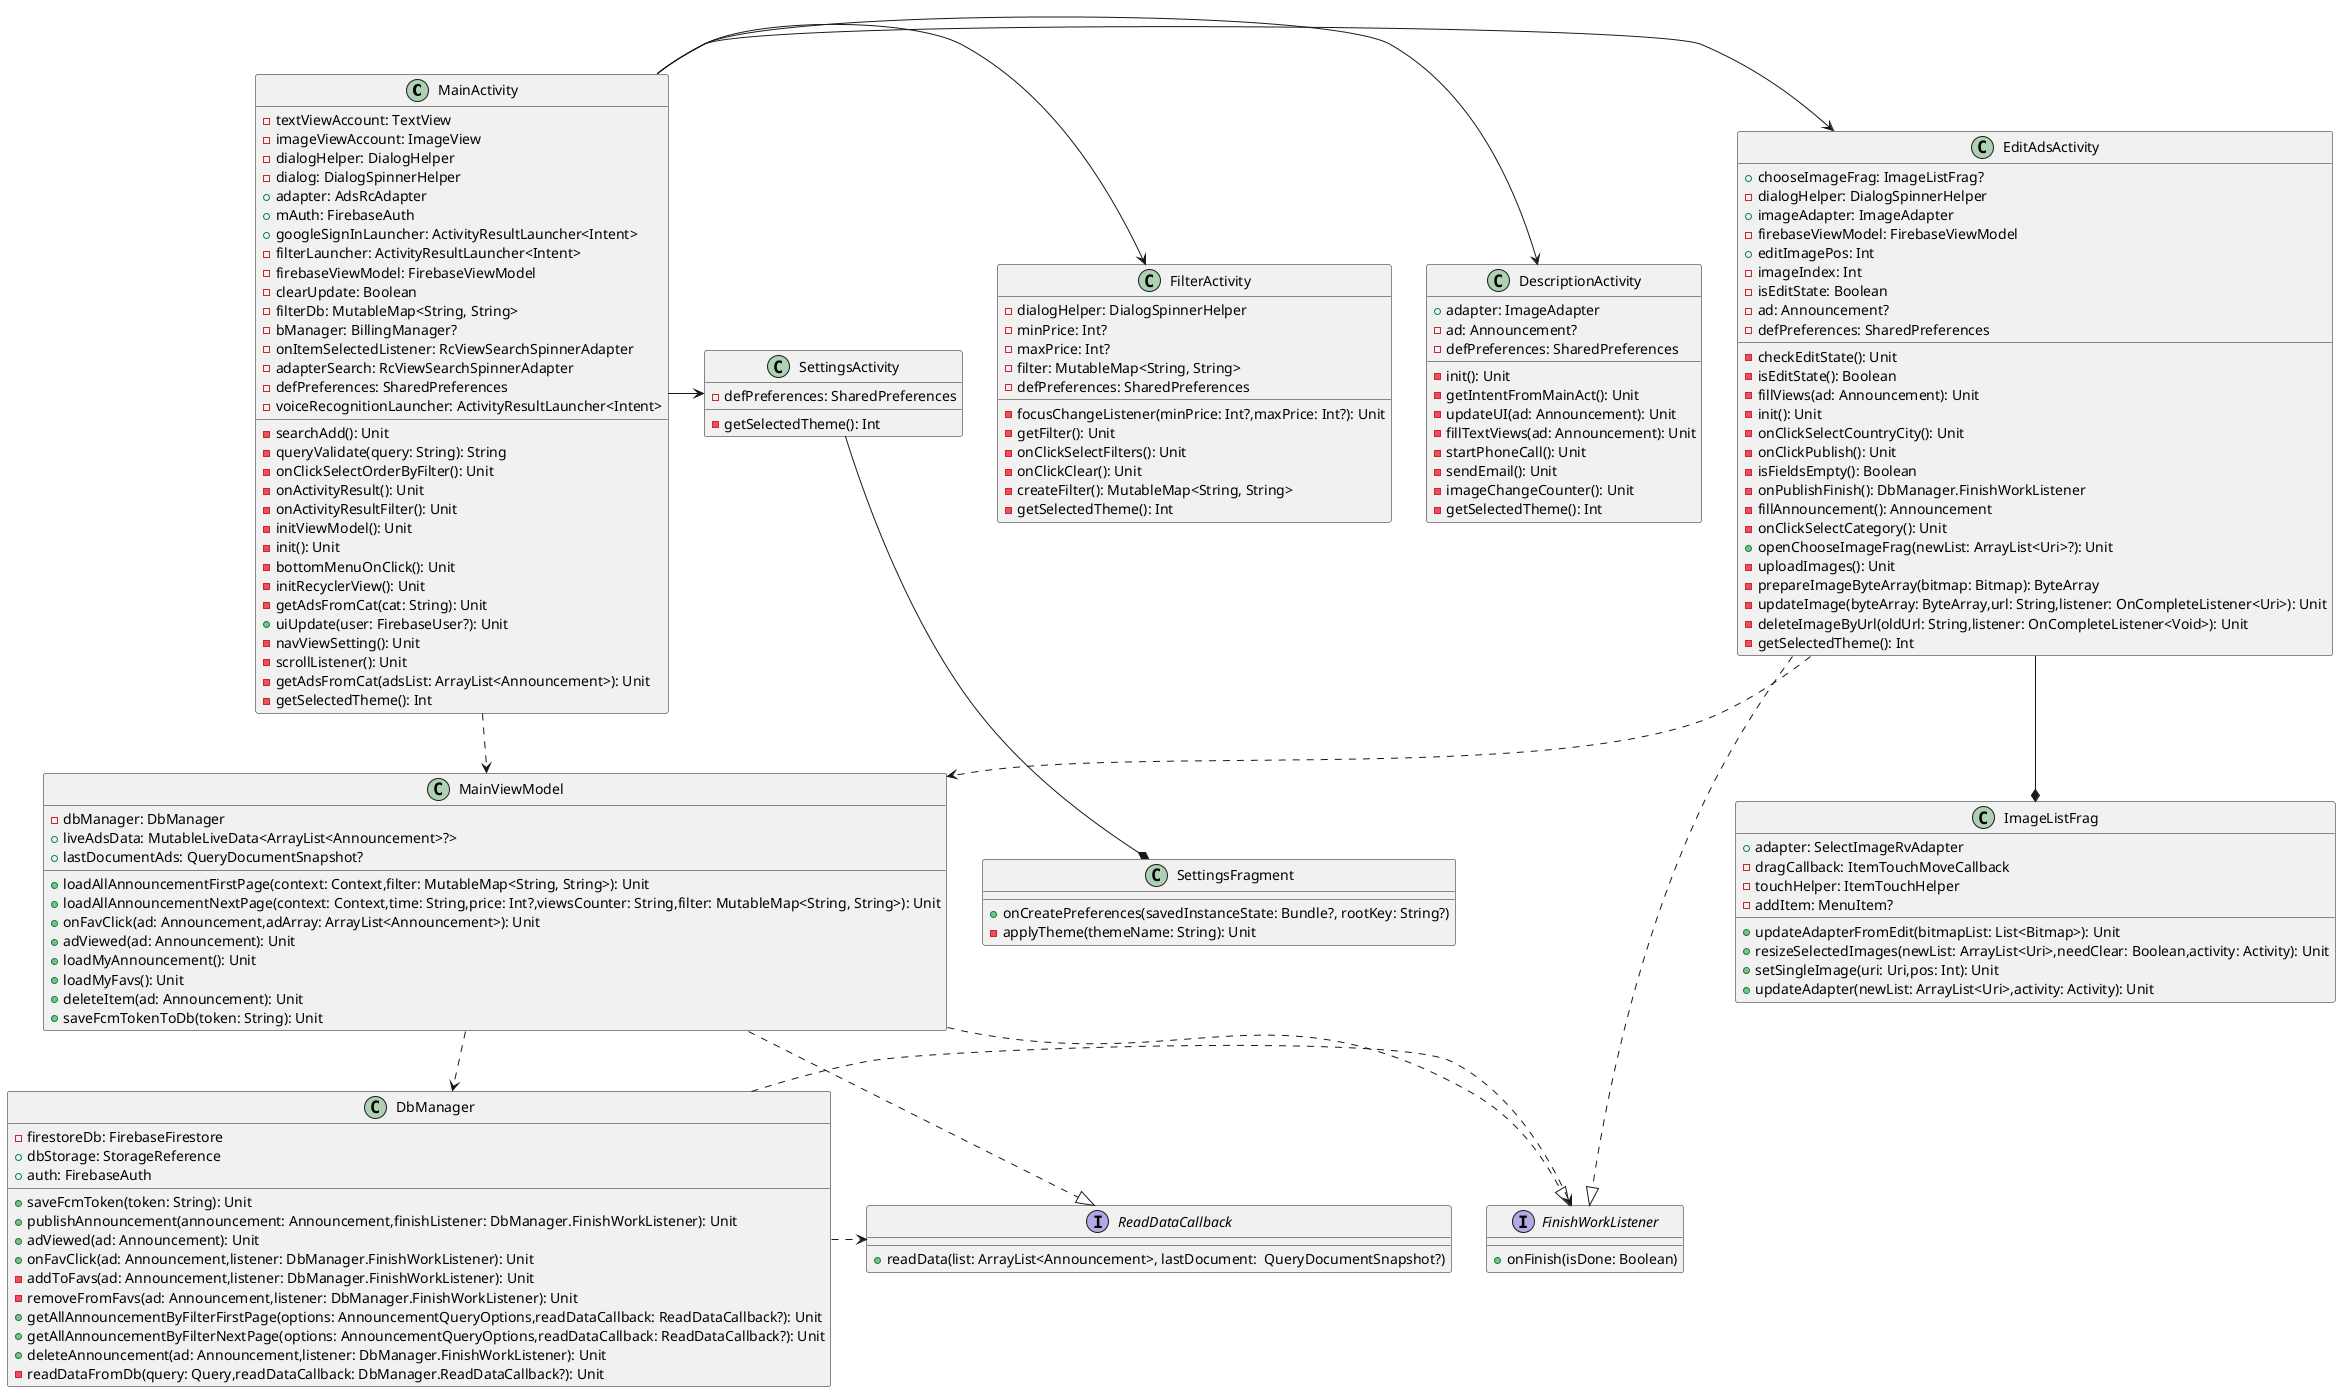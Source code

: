 @startuml
'https://plantuml.com/class-diagram

MainActivity ..> MainViewModel
MainActivity -> FilterActivity
MainActivity -> DescriptionActivity
MainActivity -> EditAdsActivity
MainActivity -> SettingsActivity
MainViewModel ..> DbManager
MainViewModel ..|> ReadDataCallback
MainViewModel ..|> FinishWorkListener
EditAdsActivity ..|> FinishWorkListener
EditAdsActivity --* ImageListFrag
EditAdsActivity ..> MainViewModel
DbManager .> ReadDataCallback
DbManager .> FinishWorkListener
SettingsActivity --* SettingsFragment


class MainViewModel{
    - dbManager: DbManager
    + liveAdsData: MutableLiveData<ArrayList<Announcement>?>
    + lastDocumentAds: QueryDocumentSnapshot?

    + loadAllAnnouncementFirstPage(context: Context,filter: MutableMap<String, String>): Unit
    + loadAllAnnouncementNextPage(context: Context,time: String,price: Int?,viewsCounter: String,filter: MutableMap<String, String>): Unit
    + onFavClick(ad: Announcement,adArray: ArrayList<Announcement>): Unit
    + adViewed(ad: Announcement): Unit
    + loadMyAnnouncement(): Unit
    + loadMyFavs(): Unit
    + deleteItem(ad: Announcement): Unit
    + saveFcmTokenToDb(token: String): Unit
}

class DbManager {
    - firestoreDb: FirebaseFirestore
    + dbStorage: StorageReference
    + auth: FirebaseAuth

    + saveFcmToken(token: String): Unit
    + publishAnnouncement(announcement: Announcement,finishListener: DbManager.FinishWorkListener): Unit
    + adViewed(ad: Announcement): Unit
    + onFavClick(ad: Announcement,listener: DbManager.FinishWorkListener): Unit
    - addToFavs(ad: Announcement,listener: DbManager.FinishWorkListener): Unit
    - removeFromFavs(ad: Announcement,listener: DbManager.FinishWorkListener): Unit
    + getAllAnnouncementByFilterFirstPage(options: AnnouncementQueryOptions,readDataCallback: ReadDataCallback?): Unit
    + getAllAnnouncementByFilterNextPage(options: AnnouncementQueryOptions,readDataCallback: ReadDataCallback?): Unit
    + deleteAnnouncement(ad: Announcement,listener: DbManager.FinishWorkListener): Unit
    - readDataFromDb(query: Query,readDataCallback: DbManager.ReadDataCallback?): Unit
}

class MainActivity  {
    - textViewAccount: TextView
    - imageViewAccount: ImageView
    - dialogHelper: DialogHelper
    - dialog: DialogSpinnerHelper
    + adapter: AdsRcAdapter
    + mAuth: FirebaseAuth
    + googleSignInLauncher: ActivityResultLauncher<Intent>
    - filterLauncher: ActivityResultLauncher<Intent>
    - firebaseViewModel: FirebaseViewModel
    - clearUpdate: Boolean
    - filterDb: MutableMap<String, String>
    - bManager: BillingManager?
    - onItemSelectedListener: RcViewSearchSpinnerAdapter
    - adapterSearch: RcViewSearchSpinnerAdapter
    - defPreferences: SharedPreferences
    - searchAdd(): Unit
    - queryValidate(query: String): String
    - onClickSelectOrderByFilter(): Unit
    - voiceRecognitionLauncher: ActivityResultLauncher<Intent>
    - onActivityResult(): Unit
    - onActivityResultFilter(): Unit
    - initViewModel(): Unit
    - init(): Unit
    - bottomMenuOnClick(): Unit
    - initRecyclerView(): Unit
    - getAdsFromCat(cat: String): Unit
    + uiUpdate(user: FirebaseUser?): Unit
    - navViewSetting(): Unit
    - scrollListener(): Unit
    - getAdsFromCat(adsList: ArrayList<Announcement>): Unit
    - getSelectedTheme(): Int
}

    interface ReadDataCallback {
        + readData(list: ArrayList<Announcement>, lastDocument:  QueryDocumentSnapshot?)
    }

    interface FinishWorkListener {
        + onFinish(isDone: Boolean)
    }

class EditAdsActivity  {
    + chooseImageFrag: ImageListFrag?
    - dialogHelper: DialogSpinnerHelper
    + imageAdapter: ImageAdapter
    - firebaseViewModel: FirebaseViewModel
    + editImagePos: Int
    - imageIndex: Int
    - isEditState: Boolean
    - ad: Announcement?
    - defPreferences: SharedPreferences
    - checkEditState(): Unit
    - isEditState(): Boolean
    - fillViews(ad: Announcement): Unit
    - init(): Unit
    - onClickSelectCountryCity(): Unit
    - onClickPublish(): Unit
    - isFieldsEmpty(): Boolean
    - onPublishFinish(): DbManager.FinishWorkListener
    - fillAnnouncement(): Announcement
    - onClickSelectCategory(): Unit
    + openChooseImageFrag(newList: ArrayList<Uri>?): Unit
    - uploadImages(): Unit
    - prepareImageByteArray(bitmap: Bitmap): ByteArray
    - updateImage(byteArray: ByteArray,url: String,listener: OnCompleteListener<Uri>): Unit
    - deleteImageByUrl(oldUrl: String,listener: OnCompleteListener<Void>): Unit
    - getSelectedTheme(): Int
}

class FilterActivity  {
    - dialogHelper: DialogSpinnerHelper
    - minPrice: Int?
    - maxPrice: Int?
    - filter: MutableMap<String, String>
    - defPreferences: SharedPreferences
    - focusChangeListener(minPrice: Int?,maxPrice: Int?): Unit
    - getFilter(): Unit
    - onClickSelectFilters(): Unit
    - onClickClear(): Unit
    - createFilter(): MutableMap<String, String>
    - getSelectedTheme(): Int
}

class DescriptionActivity  {
    + adapter: ImageAdapter
    - ad: Announcement?
    - defPreferences: SharedPreferences
    - init(): Unit
    - getIntentFromMainAct(): Unit
    - updateUI(ad: Announcement): Unit
    - fillTextViews(ad: Announcement): Unit
    - startPhoneCall(): Unit
    - sendEmail(): Unit
    - imageChangeCounter(): Unit
    - getSelectedTheme(): Int
}

class SettingsActivity {
    - defPreferences: SharedPreferences

    - getSelectedTheme(): Int
}
class SettingsFragment {
    + onCreatePreferences(savedInstanceState: Bundle?, rootKey: String?)
    - applyTheme(themeName: String): Unit
}

class ImageListFrag {
    + adapter: SelectImageRvAdapter
    - dragCallback: ItemTouchMoveCallback
    - touchHelper: ItemTouchHelper
    - addItem: MenuItem?
    + updateAdapterFromEdit(bitmapList: List<Bitmap>): Unit
    + resizeSelectedImages(newList: ArrayList<Uri>,needClear: Boolean,activity: Activity): Unit
    + setSingleImage(uri: Uri,pos: Int): Unit
    + updateAdapter(newList: ArrayList<Uri>,activity: Activity): Unit
}

@enduml